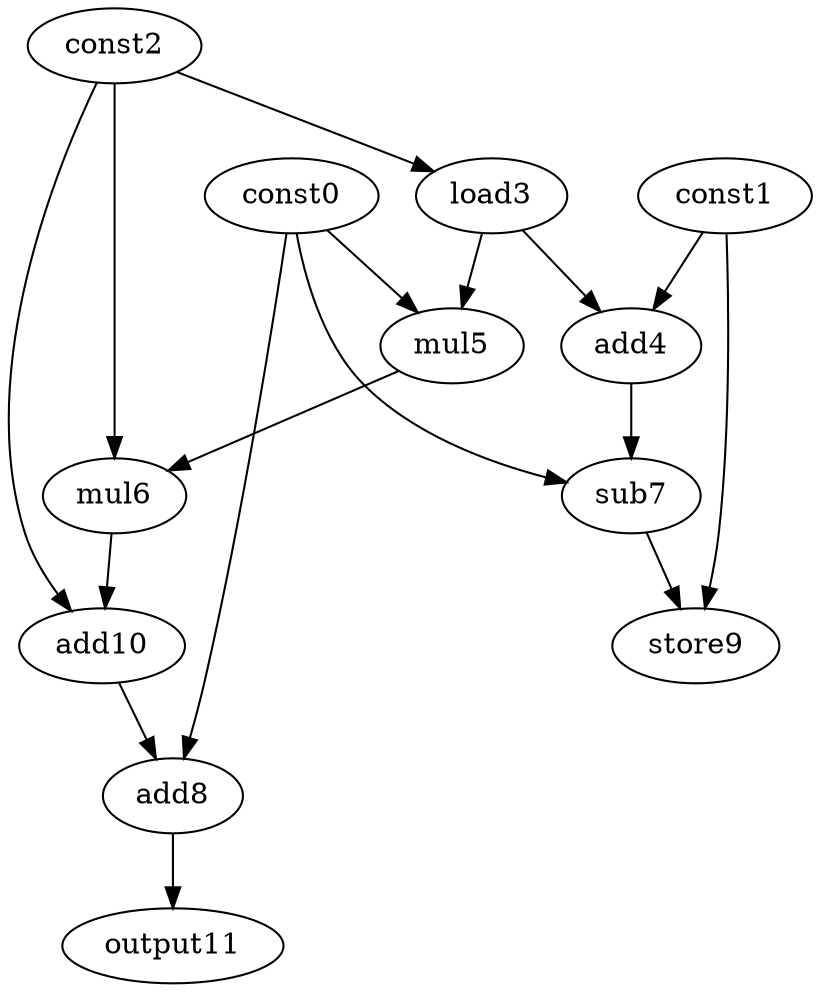 digraph G { 
const0[opcode=const]; 
const1[opcode=const]; 
const2[opcode=const]; 
load3[opcode=load]; 
add4[opcode=add]; 
mul5[opcode=mul]; 
mul6[opcode=mul]; 
sub7[opcode=sub]; 
add8[opcode=add]; 
store9[opcode=store]; 
add10[opcode=add]; 
output11[opcode=output]; 
const2->load3[operand=0];
const1->add4[operand=0];
load3->add4[operand=1];
const0->mul5[operand=0];
load3->mul5[operand=1];
const2->mul6[operand=0];
mul5->mul6[operand=1];
const0->sub7[operand=0];
add4->sub7[operand=1];
const1->store9[operand=0];
sub7->store9[operand=1];
const2->add10[operand=0];
mul6->add10[operand=1];
const0->add8[operand=0];
add10->add8[operand=1];
add8->output11[operand=0];
}
